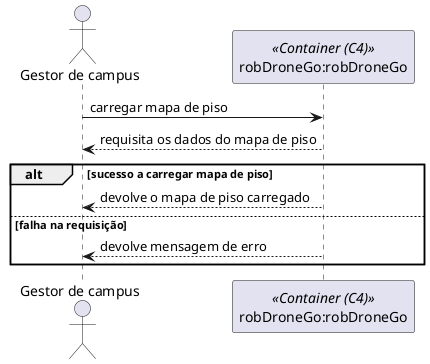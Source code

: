 @startuml

actor "Gestor de campus" as Actor
participant "robDroneGo:robDroneGo" as Container <<Container (C4)>>

Actor -> Container: carregar mapa de piso
Container --> Actor: requisita os dados do mapa de piso

alt sucesso a carregar mapa de piso
    Container --> Actor: devolve o mapa de piso carregado
else falha na requisição
    Container --> Actor: devolve mensagem de erro
end

@enduml
